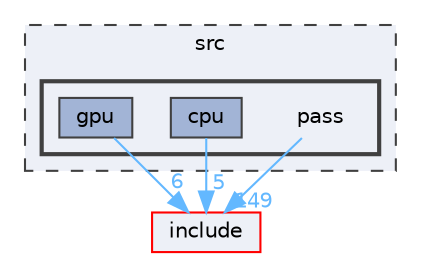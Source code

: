 digraph "src/pass"
{
 // LATEX_PDF_SIZE
  bgcolor="transparent";
  edge [fontname=Helvetica,fontsize=10,labelfontname=Helvetica,labelfontsize=10];
  node [fontname=Helvetica,fontsize=10,shape=box,height=0.2,width=0.4];
  compound=true
  subgraph clusterdir_68267d1309a1af8e8297ef4c3efbcdba {
    graph [ bgcolor="#edf0f7", pencolor="grey25", label="src", fontname=Helvetica,fontsize=10 style="filled,dashed", URL="dir_68267d1309a1af8e8297ef4c3efbcdba.html",tooltip=""]
  subgraph clusterdir_dc2ef78247b46daa8dd3bad222b57cf7 {
    graph [ bgcolor="#edf0f7", pencolor="grey25", label="", fontname=Helvetica,fontsize=10 style="filled,bold", URL="dir_dc2ef78247b46daa8dd3bad222b57cf7.html",tooltip=""]
    dir_dc2ef78247b46daa8dd3bad222b57cf7 [shape=plaintext, label="pass"];
  dir_86278d1967920bb1ab755db575b17ecd [label="cpu", fillcolor="#a2b4d6", color="grey25", style="filled", URL="dir_86278d1967920bb1ab755db575b17ecd.html",tooltip=""];
  dir_c63248d7503d1ef565f2698c9b5ca3e8 [label="gpu", fillcolor="#a2b4d6", color="grey25", style="filled", URL="dir_c63248d7503d1ef565f2698c9b5ca3e8.html",tooltip=""];
  }
  }
  dir_d44c64559bbebec7f509842c48db8b23 [label="include", fillcolor="#edf0f7", color="red", style="filled", URL="dir_d44c64559bbebec7f509842c48db8b23.html",tooltip=""];
  dir_dc2ef78247b46daa8dd3bad222b57cf7->dir_d44c64559bbebec7f509842c48db8b23 [headlabel="149", labeldistance=1.5 headhref="dir_000021_000017.html" color="steelblue1" fontcolor="steelblue1"];
  dir_86278d1967920bb1ab755db575b17ecd->dir_d44c64559bbebec7f509842c48db8b23 [headlabel="5", labeldistance=1.5 headhref="dir_000007_000017.html" color="steelblue1" fontcolor="steelblue1"];
  dir_c63248d7503d1ef565f2698c9b5ca3e8->dir_d44c64559bbebec7f509842c48db8b23 [headlabel="6", labeldistance=1.5 headhref="dir_000016_000017.html" color="steelblue1" fontcolor="steelblue1"];
}
